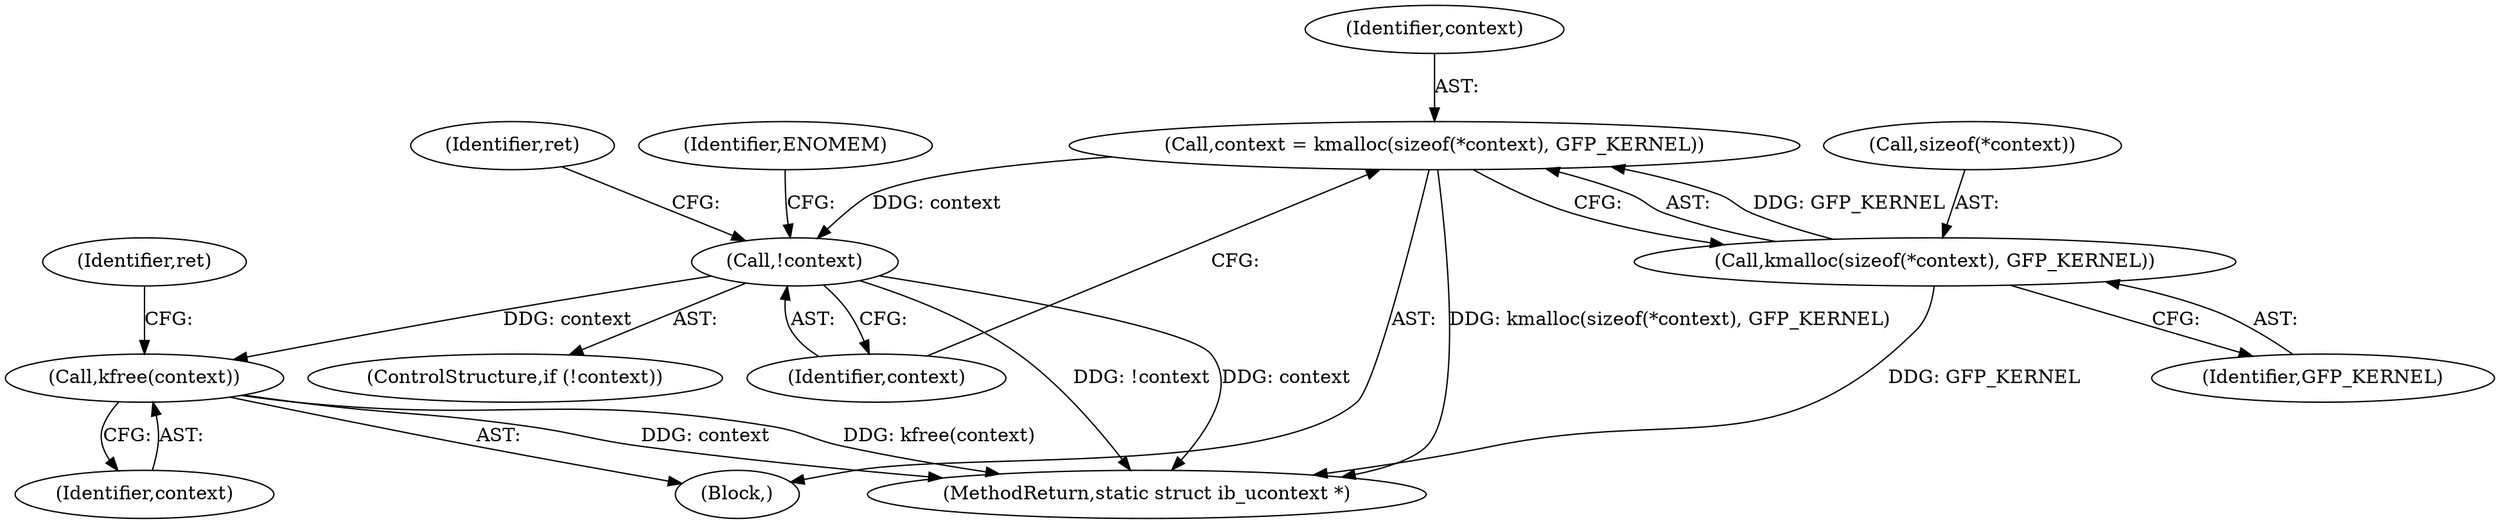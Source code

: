 digraph "0_linux_df7e40425813c50cd252e6f5e348a81ef1acae56@API" {
"1000124" [label="(Call,context = kmalloc(sizeof(*context), GFP_KERNEL))"];
"1000126" [label="(Call,kmalloc(sizeof(*context), GFP_KERNEL))"];
"1000132" [label="(Call,!context)"];
"1000192" [label="(Call,kfree(context))"];
"1000103" [label="(Block,)"];
"1000196" [label="(Identifier,ret)"];
"1000137" [label="(Identifier,ENOMEM)"];
"1000139" [label="(Identifier,ret)"];
"1000124" [label="(Call,context = kmalloc(sizeof(*context), GFP_KERNEL))"];
"1000130" [label="(Identifier,GFP_KERNEL)"];
"1000125" [label="(Identifier,context)"];
"1000197" [label="(MethodReturn,static struct ib_ucontext *)"];
"1000131" [label="(ControlStructure,if (!context))"];
"1000193" [label="(Identifier,context)"];
"1000133" [label="(Identifier,context)"];
"1000126" [label="(Call,kmalloc(sizeof(*context), GFP_KERNEL))"];
"1000192" [label="(Call,kfree(context))"];
"1000132" [label="(Call,!context)"];
"1000127" [label="(Call,sizeof(*context))"];
"1000124" -> "1000103"  [label="AST: "];
"1000124" -> "1000126"  [label="CFG: "];
"1000125" -> "1000124"  [label="AST: "];
"1000126" -> "1000124"  [label="AST: "];
"1000133" -> "1000124"  [label="CFG: "];
"1000124" -> "1000197"  [label="DDG: kmalloc(sizeof(*context), GFP_KERNEL)"];
"1000126" -> "1000124"  [label="DDG: GFP_KERNEL"];
"1000124" -> "1000132"  [label="DDG: context"];
"1000126" -> "1000130"  [label="CFG: "];
"1000127" -> "1000126"  [label="AST: "];
"1000130" -> "1000126"  [label="AST: "];
"1000126" -> "1000197"  [label="DDG: GFP_KERNEL"];
"1000132" -> "1000131"  [label="AST: "];
"1000132" -> "1000133"  [label="CFG: "];
"1000133" -> "1000132"  [label="AST: "];
"1000137" -> "1000132"  [label="CFG: "];
"1000139" -> "1000132"  [label="CFG: "];
"1000132" -> "1000197"  [label="DDG: !context"];
"1000132" -> "1000197"  [label="DDG: context"];
"1000132" -> "1000192"  [label="DDG: context"];
"1000192" -> "1000103"  [label="AST: "];
"1000192" -> "1000193"  [label="CFG: "];
"1000193" -> "1000192"  [label="AST: "];
"1000196" -> "1000192"  [label="CFG: "];
"1000192" -> "1000197"  [label="DDG: context"];
"1000192" -> "1000197"  [label="DDG: kfree(context)"];
}
